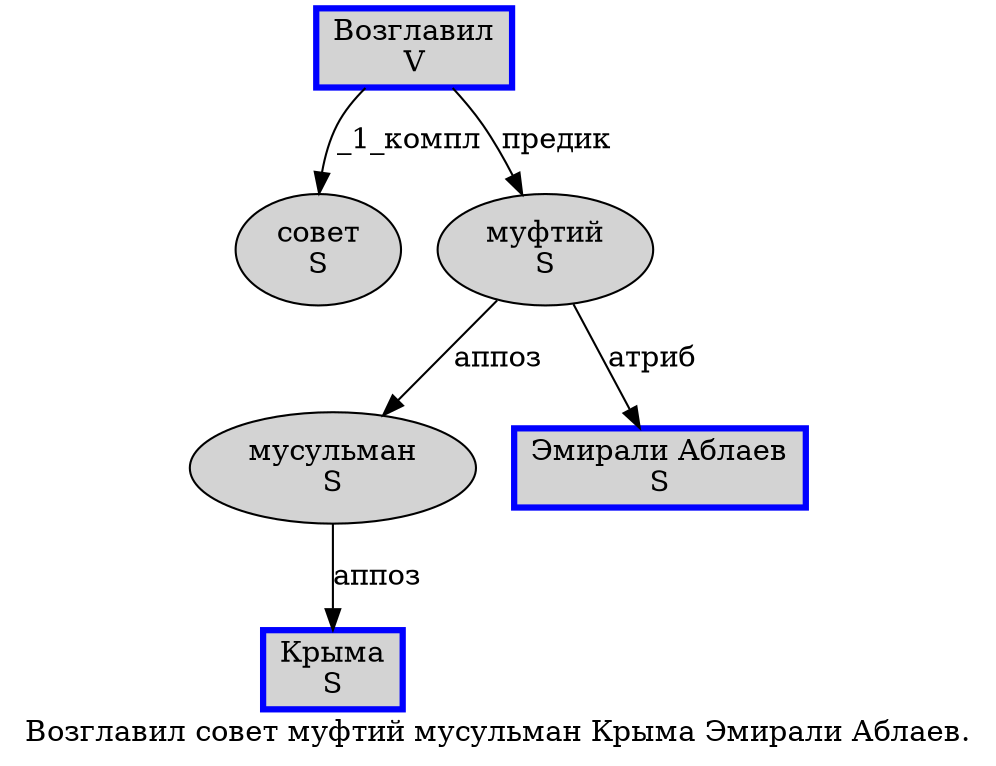 digraph SENTENCE_345 {
	graph [label="Возглавил совет муфтий мусульман Крыма Эмирали Аблаев."]
	node [style=filled]
		0 [label="Возглавил
V" color=blue fillcolor=lightgray penwidth=3 shape=box]
		1 [label="совет
S" color="" fillcolor=lightgray penwidth=1 shape=ellipse]
		2 [label="муфтий
S" color="" fillcolor=lightgray penwidth=1 shape=ellipse]
		3 [label="мусульман
S" color="" fillcolor=lightgray penwidth=1 shape=ellipse]
		4 [label="Крыма
S" color=blue fillcolor=lightgray penwidth=3 shape=box]
		5 [label="Эмирали Аблаев
S" color=blue fillcolor=lightgray penwidth=3 shape=box]
			0 -> 1 [label="_1_компл"]
			0 -> 2 [label="предик"]
			3 -> 4 [label="аппоз"]
			2 -> 3 [label="аппоз"]
			2 -> 5 [label="атриб"]
}
